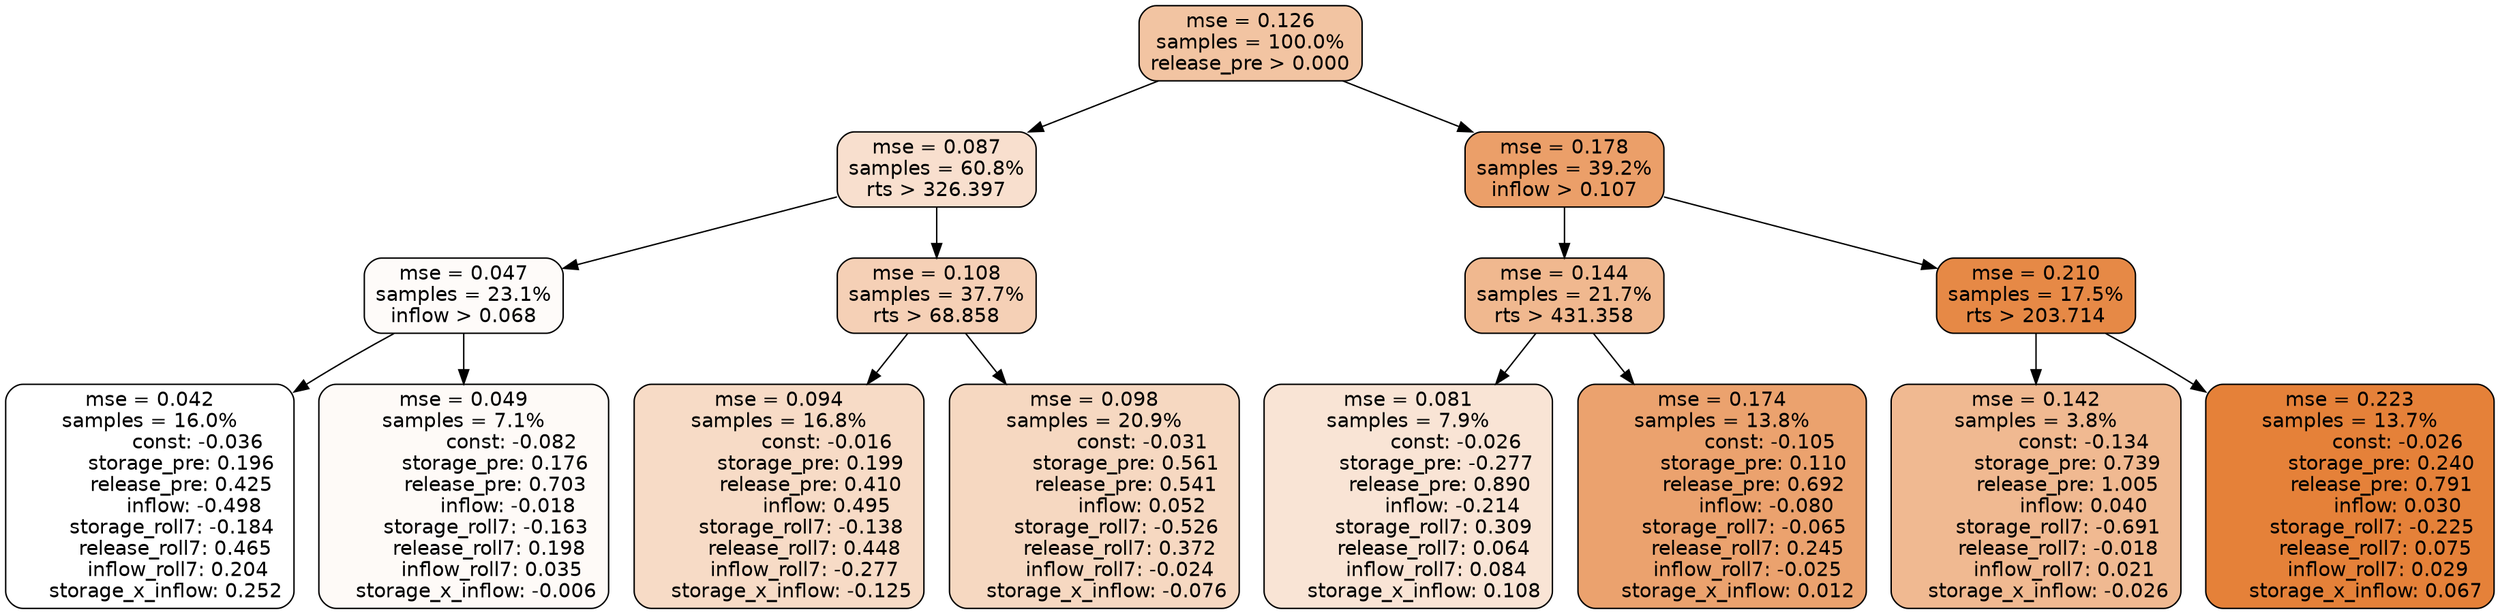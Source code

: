 digraph tree {
node [shape=rectangle, style="filled, rounded", color="black", fontname=helvetica] ;
edge [fontname=helvetica] ;
	"0" [label="mse = 0.126
samples = 100.0%
release_pre > 0.000", fillcolor="#f2c4a2"]
	"1" [label="mse = 0.087
samples = 60.8%
rts > 326.397", fillcolor="#f8dfce"]
	"8" [label="mse = 0.178
samples = 39.2%
inflow > 0.107", fillcolor="#eb9f69"]
	"5" [label="mse = 0.047
samples = 23.1%
inflow > 0.068", fillcolor="#fefbf9"]
	"2" [label="mse = 0.108
samples = 37.7%
rts > 68.858", fillcolor="#f5d0b6"]
	"9" [label="mse = 0.144
samples = 21.7%
rts > 431.358", fillcolor="#f0b88f"]
	"12" [label="mse = 0.210
samples = 17.5%
rts > 203.714", fillcolor="#e68946"]
	"6" [label="mse = 0.042
samples = 16.0%
               const: -0.036
          storage_pre: 0.196
          release_pre: 0.425
              inflow: -0.498
       storage_roll7: -0.184
        release_roll7: 0.465
         inflow_roll7: 0.204
     storage_x_inflow: 0.252", fillcolor="#ffffff"]
	"7" [label="mse = 0.049
samples = 7.1%
               const: -0.082
          storage_pre: 0.176
          release_pre: 0.703
              inflow: -0.018
       storage_roll7: -0.163
        release_roll7: 0.198
         inflow_roll7: 0.035
    storage_x_inflow: -0.006", fillcolor="#fefaf7"]
	"3" [label="mse = 0.094
samples = 16.8%
               const: -0.016
          storage_pre: 0.199
          release_pre: 0.410
               inflow: 0.495
       storage_roll7: -0.138
        release_roll7: 0.448
        inflow_roll7: -0.277
    storage_x_inflow: -0.125", fillcolor="#f7dbc6"]
	"4" [label="mse = 0.098
samples = 20.9%
               const: -0.031
          storage_pre: 0.561
          release_pre: 0.541
               inflow: 0.052
       storage_roll7: -0.526
        release_roll7: 0.372
        inflow_roll7: -0.024
    storage_x_inflow: -0.076", fillcolor="#f6d8c1"]
	"11" [label="mse = 0.081
samples = 7.9%
               const: -0.026
         storage_pre: -0.277
          release_pre: 0.890
              inflow: -0.214
        storage_roll7: 0.309
        release_roll7: 0.064
         inflow_roll7: 0.084
     storage_x_inflow: 0.108", fillcolor="#f9e4d5"]
	"10" [label="mse = 0.174
samples = 13.8%
               const: -0.105
          storage_pre: 0.110
          release_pre: 0.692
              inflow: -0.080
       storage_roll7: -0.065
        release_roll7: 0.245
        inflow_roll7: -0.025
     storage_x_inflow: 0.012", fillcolor="#eba26e"]
	"14" [label="mse = 0.142
samples = 3.8%
               const: -0.134
          storage_pre: 0.739
          release_pre: 1.005
               inflow: 0.040
       storage_roll7: -0.691
       release_roll7: -0.018
         inflow_roll7: 0.021
    storage_x_inflow: -0.026", fillcolor="#f0b991"]
	"13" [label="mse = 0.223
samples = 13.7%
               const: -0.026
          storage_pre: 0.240
          release_pre: 0.791
               inflow: 0.030
       storage_roll7: -0.225
        release_roll7: 0.075
         inflow_roll7: 0.029
     storage_x_inflow: 0.067", fillcolor="#e58139"]

	"0" -> "1"
	"0" -> "8"
	"1" -> "2"
	"1" -> "5"
	"8" -> "9"
	"8" -> "12"
	"5" -> "6"
	"5" -> "7"
	"2" -> "3"
	"2" -> "4"
	"9" -> "10"
	"9" -> "11"
	"12" -> "13"
	"12" -> "14"
}